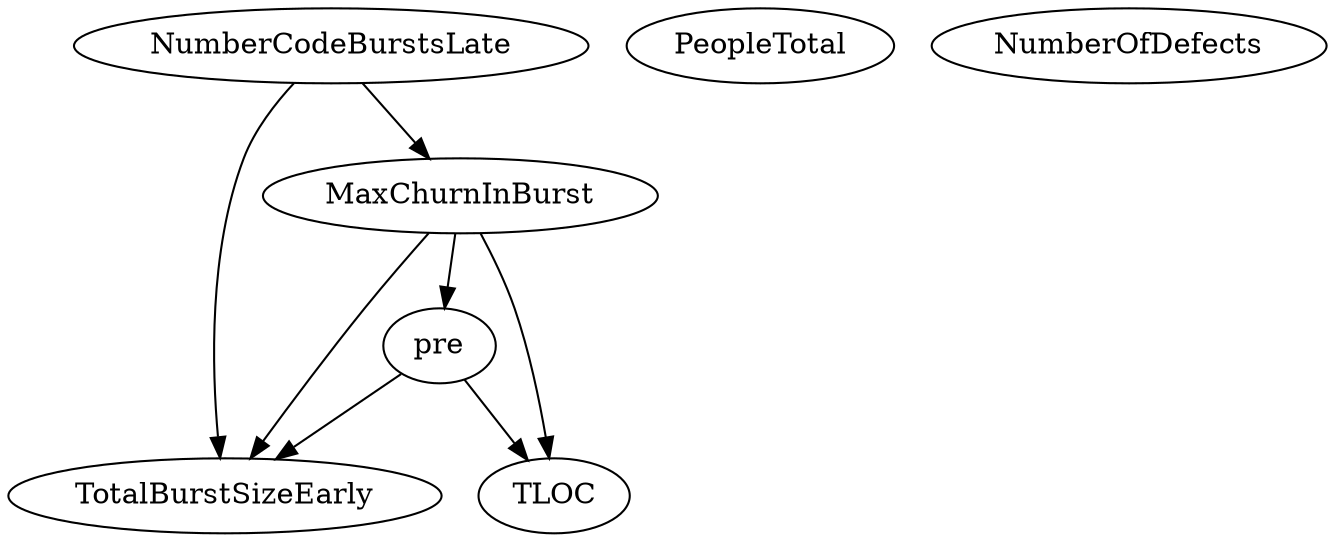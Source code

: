 digraph {
   NumberCodeBurstsLate;
   PeopleTotal;
   NumberOfDefects;
   TotalBurstSizeEarly;
   TLOC;
   MaxChurnInBurst;
   pre;
   NumberCodeBurstsLate -> TotalBurstSizeEarly;
   NumberCodeBurstsLate -> MaxChurnInBurst;
   MaxChurnInBurst -> TotalBurstSizeEarly;
   MaxChurnInBurst -> TLOC;
   MaxChurnInBurst -> pre;
   pre -> TotalBurstSizeEarly;
   pre -> TLOC;
}
